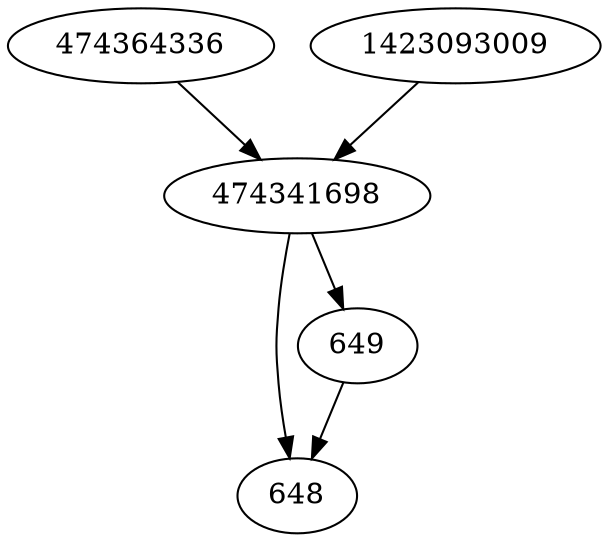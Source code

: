strict digraph  {
474341698;
648;
649;
474364336;
1423093009;
474341698 -> 648;
474341698 -> 649;
649 -> 648;
474364336 -> 474341698;
1423093009 -> 474341698;
}
